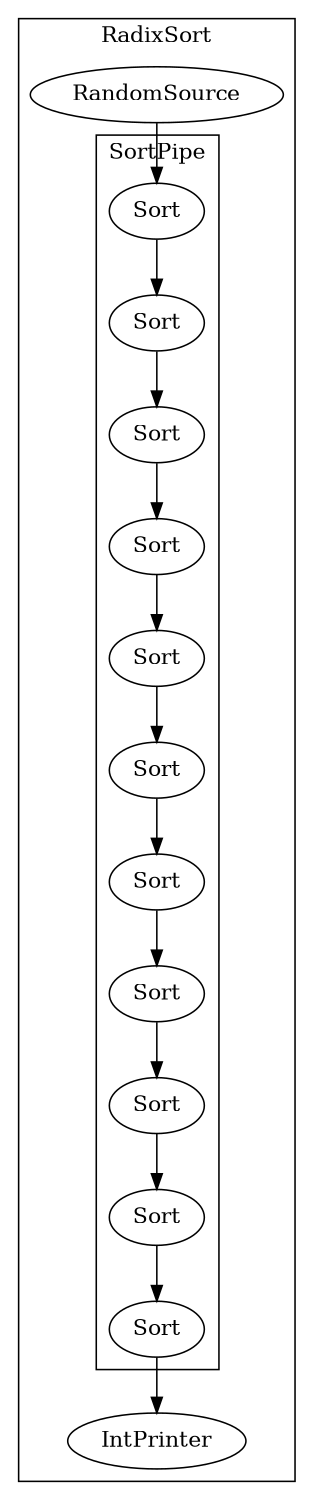 digraph streamit {
size="7.5,10";subgraph cluster_RadixSort_0 {
label = "RadixSort";
RandomSource_1 -> Sort_4
Sort_14 -> IntPrinter_3
RandomSource_1 [ label="RandomSource" ]
subgraph cluster_SortPipe_2 {
label = "SortPipe";
Sort_4 -> Sort_5
Sort_5 -> Sort_6
Sort_6 -> Sort_7
Sort_7 -> Sort_8
Sort_8 -> Sort_9
Sort_9 -> Sort_10
Sort_10 -> Sort_11
Sort_11 -> Sort_12
Sort_12 -> Sort_13
Sort_13 -> Sort_14
Sort_4 [ label="Sort" ]
Sort_5 [ label="Sort" ]
Sort_6 [ label="Sort" ]
Sort_7 [ label="Sort" ]
Sort_8 [ label="Sort" ]
Sort_9 [ label="Sort" ]
Sort_10 [ label="Sort" ]
Sort_11 [ label="Sort" ]
Sort_12 [ label="Sort" ]
Sort_13 [ label="Sort" ]
Sort_14 [ label="Sort" ]
}
IntPrinter_3 [ label="IntPrinter" ]
}
}
